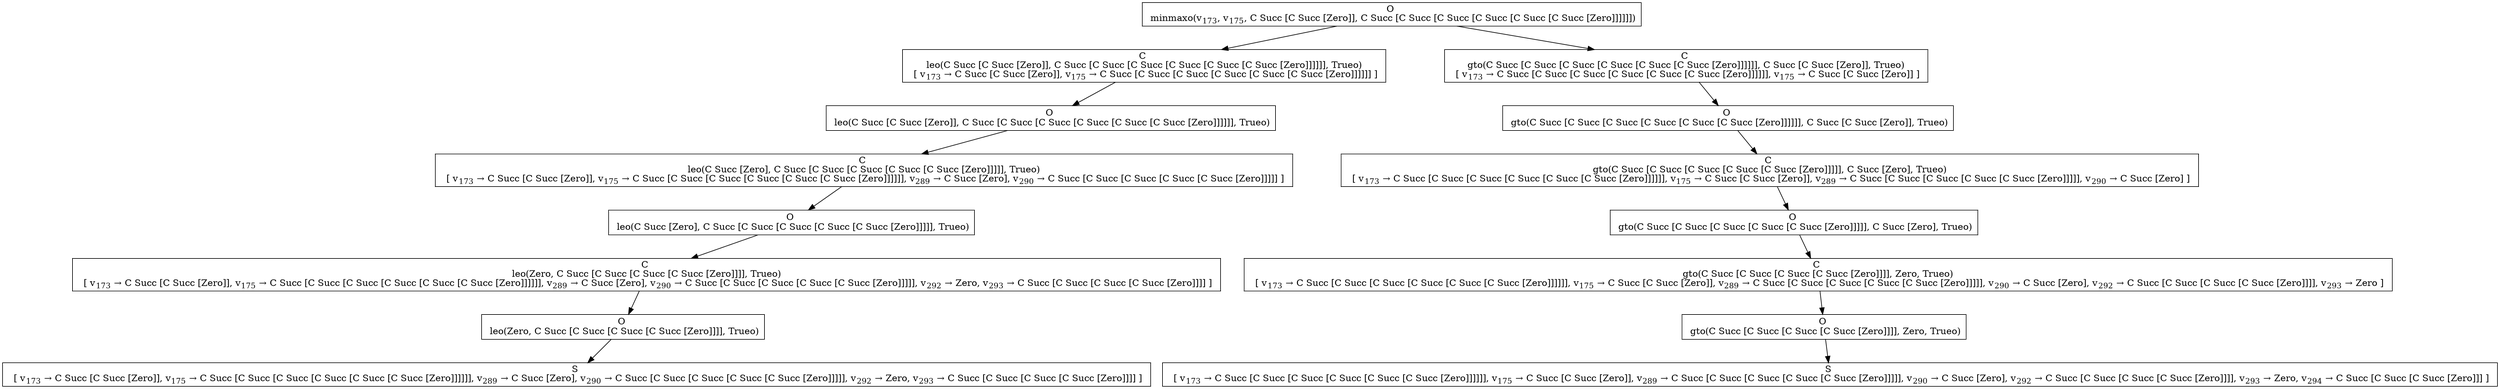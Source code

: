 digraph {
    graph [rankdir=TB
          ,bgcolor=transparent];
    node [shape=box
         ,fillcolor=white
         ,style=filled];
    0 [label=<O <BR/> minmaxo(v<SUB>173</SUB>, v<SUB>175</SUB>, C Succ [C Succ [Zero]], C Succ [C Succ [C Succ [C Succ [C Succ [C Succ [Zero]]]]]])>];
    1 [label=<C <BR/> leo(C Succ [C Succ [Zero]], C Succ [C Succ [C Succ [C Succ [C Succ [C Succ [Zero]]]]]], Trueo) <BR/>  [ v<SUB>173</SUB> &rarr; C Succ [C Succ [Zero]], v<SUB>175</SUB> &rarr; C Succ [C Succ [C Succ [C Succ [C Succ [C Succ [Zero]]]]]] ] >];
    2 [label=<C <BR/> gto(C Succ [C Succ [C Succ [C Succ [C Succ [C Succ [Zero]]]]]], C Succ [C Succ [Zero]], Trueo) <BR/>  [ v<SUB>173</SUB> &rarr; C Succ [C Succ [C Succ [C Succ [C Succ [C Succ [Zero]]]]]], v<SUB>175</SUB> &rarr; C Succ [C Succ [Zero]] ] >];
    3 [label=<O <BR/> leo(C Succ [C Succ [Zero]], C Succ [C Succ [C Succ [C Succ [C Succ [C Succ [Zero]]]]]], Trueo)>];
    4 [label=<C <BR/> leo(C Succ [Zero], C Succ [C Succ [C Succ [C Succ [C Succ [Zero]]]]], Trueo) <BR/>  [ v<SUB>173</SUB> &rarr; C Succ [C Succ [Zero]], v<SUB>175</SUB> &rarr; C Succ [C Succ [C Succ [C Succ [C Succ [C Succ [Zero]]]]]], v<SUB>289</SUB> &rarr; C Succ [Zero], v<SUB>290</SUB> &rarr; C Succ [C Succ [C Succ [C Succ [C Succ [Zero]]]]] ] >];
    5 [label=<O <BR/> leo(C Succ [Zero], C Succ [C Succ [C Succ [C Succ [C Succ [Zero]]]]], Trueo)>];
    6 [label=<C <BR/> leo(Zero, C Succ [C Succ [C Succ [C Succ [Zero]]]], Trueo) <BR/>  [ v<SUB>173</SUB> &rarr; C Succ [C Succ [Zero]], v<SUB>175</SUB> &rarr; C Succ [C Succ [C Succ [C Succ [C Succ [C Succ [Zero]]]]]], v<SUB>289</SUB> &rarr; C Succ [Zero], v<SUB>290</SUB> &rarr; C Succ [C Succ [C Succ [C Succ [C Succ [Zero]]]]], v<SUB>292</SUB> &rarr; Zero, v<SUB>293</SUB> &rarr; C Succ [C Succ [C Succ [C Succ [Zero]]]] ] >];
    7 [label=<O <BR/> leo(Zero, C Succ [C Succ [C Succ [C Succ [Zero]]]], Trueo)>];
    8 [label=<S <BR/>  [ v<SUB>173</SUB> &rarr; C Succ [C Succ [Zero]], v<SUB>175</SUB> &rarr; C Succ [C Succ [C Succ [C Succ [C Succ [C Succ [Zero]]]]]], v<SUB>289</SUB> &rarr; C Succ [Zero], v<SUB>290</SUB> &rarr; C Succ [C Succ [C Succ [C Succ [C Succ [Zero]]]]], v<SUB>292</SUB> &rarr; Zero, v<SUB>293</SUB> &rarr; C Succ [C Succ [C Succ [C Succ [Zero]]]] ] >];
    9 [label=<O <BR/> gto(C Succ [C Succ [C Succ [C Succ [C Succ [C Succ [Zero]]]]]], C Succ [C Succ [Zero]], Trueo)>];
    10 [label=<C <BR/> gto(C Succ [C Succ [C Succ [C Succ [C Succ [Zero]]]]], C Succ [Zero], Trueo) <BR/>  [ v<SUB>173</SUB> &rarr; C Succ [C Succ [C Succ [C Succ [C Succ [C Succ [Zero]]]]]], v<SUB>175</SUB> &rarr; C Succ [C Succ [Zero]], v<SUB>289</SUB> &rarr; C Succ [C Succ [C Succ [C Succ [C Succ [Zero]]]]], v<SUB>290</SUB> &rarr; C Succ [Zero] ] >];
    11 [label=<O <BR/> gto(C Succ [C Succ [C Succ [C Succ [C Succ [Zero]]]]], C Succ [Zero], Trueo)>];
    12 [label=<C <BR/> gto(C Succ [C Succ [C Succ [C Succ [Zero]]]], Zero, Trueo) <BR/>  [ v<SUB>173</SUB> &rarr; C Succ [C Succ [C Succ [C Succ [C Succ [C Succ [Zero]]]]]], v<SUB>175</SUB> &rarr; C Succ [C Succ [Zero]], v<SUB>289</SUB> &rarr; C Succ [C Succ [C Succ [C Succ [C Succ [Zero]]]]], v<SUB>290</SUB> &rarr; C Succ [Zero], v<SUB>292</SUB> &rarr; C Succ [C Succ [C Succ [C Succ [Zero]]]], v<SUB>293</SUB> &rarr; Zero ] >];
    13 [label=<O <BR/> gto(C Succ [C Succ [C Succ [C Succ [Zero]]]], Zero, Trueo)>];
    14 [label=<S <BR/>  [ v<SUB>173</SUB> &rarr; C Succ [C Succ [C Succ [C Succ [C Succ [C Succ [Zero]]]]]], v<SUB>175</SUB> &rarr; C Succ [C Succ [Zero]], v<SUB>289</SUB> &rarr; C Succ [C Succ [C Succ [C Succ [C Succ [Zero]]]]], v<SUB>290</SUB> &rarr; C Succ [Zero], v<SUB>292</SUB> &rarr; C Succ [C Succ [C Succ [C Succ [Zero]]]], v<SUB>293</SUB> &rarr; Zero, v<SUB>294</SUB> &rarr; C Succ [C Succ [C Succ [Zero]]] ] >];
    0 -> 1 [label=""];
    0 -> 2 [label=""];
    1 -> 3 [label=""];
    2 -> 9 [label=""];
    3 -> 4 [label=""];
    4 -> 5 [label=""];
    5 -> 6 [label=""];
    6 -> 7 [label=""];
    7 -> 8 [label=""];
    9 -> 10 [label=""];
    10 -> 11 [label=""];
    11 -> 12 [label=""];
    12 -> 13 [label=""];
    13 -> 14 [label=""];
}